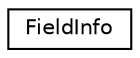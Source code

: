 digraph "Graphical Class Hierarchy"
{
 // LATEX_PDF_SIZE
  edge [fontname="Helvetica",fontsize="10",labelfontname="Helvetica",labelfontsize="10"];
  node [fontname="Helvetica",fontsize="10",shape=record];
  rankdir="LR";
  Node0 [label="FieldInfo",height=0.2,width=0.4,color="black", fillcolor="white", style="filled",URL="$structFieldInfo.html",tooltip=" "];
}
